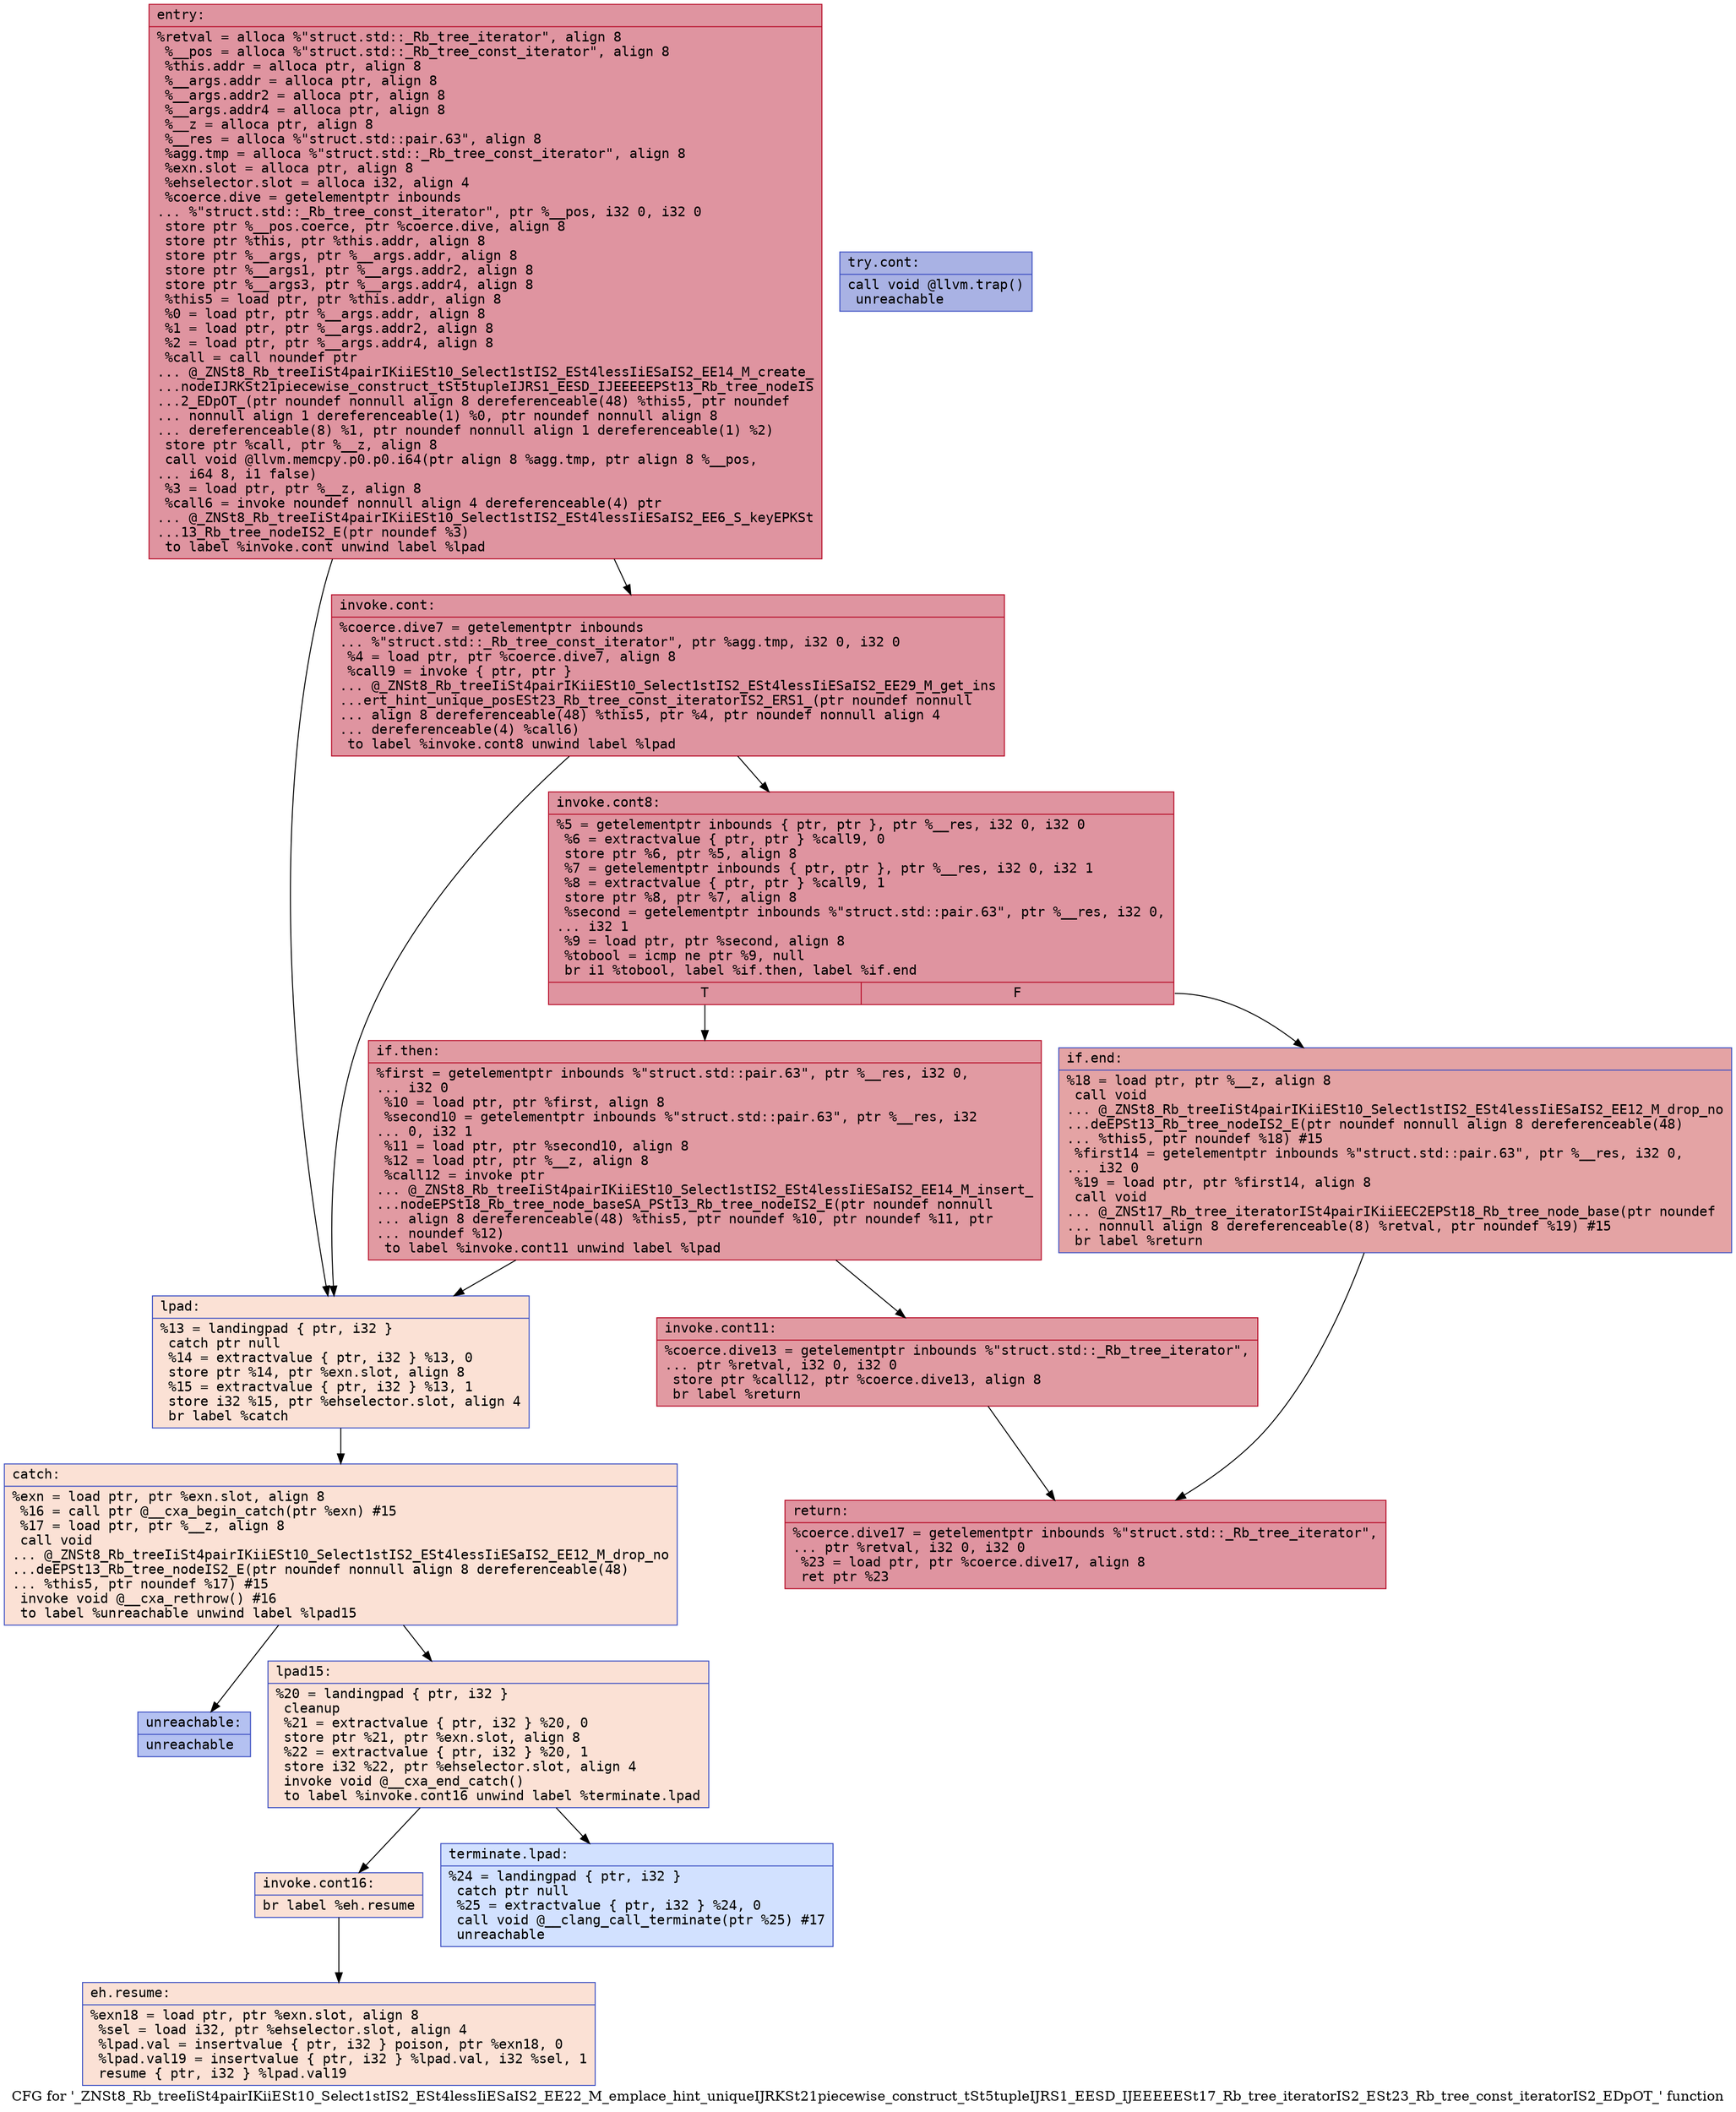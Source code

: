 digraph "CFG for '_ZNSt8_Rb_treeIiSt4pairIKiiESt10_Select1stIS2_ESt4lessIiESaIS2_EE22_M_emplace_hint_uniqueIJRKSt21piecewise_construct_tSt5tupleIJRS1_EESD_IJEEEEESt17_Rb_tree_iteratorIS2_ESt23_Rb_tree_const_iteratorIS2_EDpOT_' function" {
	label="CFG for '_ZNSt8_Rb_treeIiSt4pairIKiiESt10_Select1stIS2_ESt4lessIiESaIS2_EE22_M_emplace_hint_uniqueIJRKSt21piecewise_construct_tSt5tupleIJRS1_EESD_IJEEEEESt17_Rb_tree_iteratorIS2_ESt23_Rb_tree_const_iteratorIS2_EDpOT_' function";

	Node0x55ba30552c20 [shape=record,color="#b70d28ff", style=filled, fillcolor="#b70d2870" fontname="Courier",label="{entry:\l|  %retval = alloca %\"struct.std::_Rb_tree_iterator\", align 8\l  %__pos = alloca %\"struct.std::_Rb_tree_const_iterator\", align 8\l  %this.addr = alloca ptr, align 8\l  %__args.addr = alloca ptr, align 8\l  %__args.addr2 = alloca ptr, align 8\l  %__args.addr4 = alloca ptr, align 8\l  %__z = alloca ptr, align 8\l  %__res = alloca %\"struct.std::pair.63\", align 8\l  %agg.tmp = alloca %\"struct.std::_Rb_tree_const_iterator\", align 8\l  %exn.slot = alloca ptr, align 8\l  %ehselector.slot = alloca i32, align 4\l  %coerce.dive = getelementptr inbounds\l... %\"struct.std::_Rb_tree_const_iterator\", ptr %__pos, i32 0, i32 0\l  store ptr %__pos.coerce, ptr %coerce.dive, align 8\l  store ptr %this, ptr %this.addr, align 8\l  store ptr %__args, ptr %__args.addr, align 8\l  store ptr %__args1, ptr %__args.addr2, align 8\l  store ptr %__args3, ptr %__args.addr4, align 8\l  %this5 = load ptr, ptr %this.addr, align 8\l  %0 = load ptr, ptr %__args.addr, align 8\l  %1 = load ptr, ptr %__args.addr2, align 8\l  %2 = load ptr, ptr %__args.addr4, align 8\l  %call = call noundef ptr\l... @_ZNSt8_Rb_treeIiSt4pairIKiiESt10_Select1stIS2_ESt4lessIiESaIS2_EE14_M_create_\l...nodeIJRKSt21piecewise_construct_tSt5tupleIJRS1_EESD_IJEEEEEPSt13_Rb_tree_nodeIS\l...2_EDpOT_(ptr noundef nonnull align 8 dereferenceable(48) %this5, ptr noundef\l... nonnull align 1 dereferenceable(1) %0, ptr noundef nonnull align 8\l... dereferenceable(8) %1, ptr noundef nonnull align 1 dereferenceable(1) %2)\l  store ptr %call, ptr %__z, align 8\l  call void @llvm.memcpy.p0.p0.i64(ptr align 8 %agg.tmp, ptr align 8 %__pos,\l... i64 8, i1 false)\l  %3 = load ptr, ptr %__z, align 8\l  %call6 = invoke noundef nonnull align 4 dereferenceable(4) ptr\l... @_ZNSt8_Rb_treeIiSt4pairIKiiESt10_Select1stIS2_ESt4lessIiESaIS2_EE6_S_keyEPKSt\l...13_Rb_tree_nodeIS2_E(ptr noundef %3)\l          to label %invoke.cont unwind label %lpad\l}"];
	Node0x55ba30552c20 -> Node0x55ba30554620[tooltip="entry -> invoke.cont\nProbability 100.00%" ];
	Node0x55ba30552c20 -> Node0x55ba30554670[tooltip="entry -> lpad\nProbability 0.00%" ];
	Node0x55ba30554620 [shape=record,color="#b70d28ff", style=filled, fillcolor="#b70d2870" fontname="Courier",label="{invoke.cont:\l|  %coerce.dive7 = getelementptr inbounds\l... %\"struct.std::_Rb_tree_const_iterator\", ptr %agg.tmp, i32 0, i32 0\l  %4 = load ptr, ptr %coerce.dive7, align 8\l  %call9 = invoke \{ ptr, ptr \}\l... @_ZNSt8_Rb_treeIiSt4pairIKiiESt10_Select1stIS2_ESt4lessIiESaIS2_EE29_M_get_ins\l...ert_hint_unique_posESt23_Rb_tree_const_iteratorIS2_ERS1_(ptr noundef nonnull\l... align 8 dereferenceable(48) %this5, ptr %4, ptr noundef nonnull align 4\l... dereferenceable(4) %call6)\l          to label %invoke.cont8 unwind label %lpad\l}"];
	Node0x55ba30554620 -> Node0x55ba30554950[tooltip="invoke.cont -> invoke.cont8\nProbability 100.00%" ];
	Node0x55ba30554620 -> Node0x55ba30554670[tooltip="invoke.cont -> lpad\nProbability 0.00%" ];
	Node0x55ba30554950 [shape=record,color="#b70d28ff", style=filled, fillcolor="#b70d2870" fontname="Courier",label="{invoke.cont8:\l|  %5 = getelementptr inbounds \{ ptr, ptr \}, ptr %__res, i32 0, i32 0\l  %6 = extractvalue \{ ptr, ptr \} %call9, 0\l  store ptr %6, ptr %5, align 8\l  %7 = getelementptr inbounds \{ ptr, ptr \}, ptr %__res, i32 0, i32 1\l  %8 = extractvalue \{ ptr, ptr \} %call9, 1\l  store ptr %8, ptr %7, align 8\l  %second = getelementptr inbounds %\"struct.std::pair.63\", ptr %__res, i32 0,\l... i32 1\l  %9 = load ptr, ptr %second, align 8\l  %tobool = icmp ne ptr %9, null\l  br i1 %tobool, label %if.then, label %if.end\l|{<s0>T|<s1>F}}"];
	Node0x55ba30554950:s0 -> Node0x55ba305553e0[tooltip="invoke.cont8 -> if.then\nProbability 62.50%" ];
	Node0x55ba30554950:s1 -> Node0x55ba30555450[tooltip="invoke.cont8 -> if.end\nProbability 37.50%" ];
	Node0x55ba305553e0 [shape=record,color="#b70d28ff", style=filled, fillcolor="#bb1b2c70" fontname="Courier",label="{if.then:\l|  %first = getelementptr inbounds %\"struct.std::pair.63\", ptr %__res, i32 0,\l... i32 0\l  %10 = load ptr, ptr %first, align 8\l  %second10 = getelementptr inbounds %\"struct.std::pair.63\", ptr %__res, i32\l... 0, i32 1\l  %11 = load ptr, ptr %second10, align 8\l  %12 = load ptr, ptr %__z, align 8\l  %call12 = invoke ptr\l... @_ZNSt8_Rb_treeIiSt4pairIKiiESt10_Select1stIS2_ESt4lessIiESaIS2_EE14_M_insert_\l...nodeEPSt18_Rb_tree_node_baseSA_PSt13_Rb_tree_nodeIS2_E(ptr noundef nonnull\l... align 8 dereferenceable(48) %this5, ptr noundef %10, ptr noundef %11, ptr\l... noundef %12)\l          to label %invoke.cont11 unwind label %lpad\l}"];
	Node0x55ba305553e0 -> Node0x55ba305558d0[tooltip="if.then -> invoke.cont11\nProbability 100.00%" ];
	Node0x55ba305553e0 -> Node0x55ba30554670[tooltip="if.then -> lpad\nProbability 0.00%" ];
	Node0x55ba305558d0 [shape=record,color="#b70d28ff", style=filled, fillcolor="#bb1b2c70" fontname="Courier",label="{invoke.cont11:\l|  %coerce.dive13 = getelementptr inbounds %\"struct.std::_Rb_tree_iterator\",\l... ptr %retval, i32 0, i32 0\l  store ptr %call12, ptr %coerce.dive13, align 8\l  br label %return\l}"];
	Node0x55ba305558d0 -> Node0x55ba30555e20[tooltip="invoke.cont11 -> return\nProbability 100.00%" ];
	Node0x55ba30554670 [shape=record,color="#3d50c3ff", style=filled, fillcolor="#f7bca170" fontname="Courier",label="{lpad:\l|  %13 = landingpad \{ ptr, i32 \}\l          catch ptr null\l  %14 = extractvalue \{ ptr, i32 \} %13, 0\l  store ptr %14, ptr %exn.slot, align 8\l  %15 = extractvalue \{ ptr, i32 \} %13, 1\l  store i32 %15, ptr %ehselector.slot, align 4\l  br label %catch\l}"];
	Node0x55ba30554670 -> Node0x55ba305560e0[tooltip="lpad -> catch\nProbability 100.00%" ];
	Node0x55ba305560e0 [shape=record,color="#3d50c3ff", style=filled, fillcolor="#f7bca170" fontname="Courier",label="{catch:\l|  %exn = load ptr, ptr %exn.slot, align 8\l  %16 = call ptr @__cxa_begin_catch(ptr %exn) #15\l  %17 = load ptr, ptr %__z, align 8\l  call void\l... @_ZNSt8_Rb_treeIiSt4pairIKiiESt10_Select1stIS2_ESt4lessIiESaIS2_EE12_M_drop_no\l...deEPSt13_Rb_tree_nodeIS2_E(ptr noundef nonnull align 8 dereferenceable(48)\l... %this5, ptr noundef %17) #15\l  invoke void @__cxa_rethrow() #16\l          to label %unreachable unwind label %lpad15\l}"];
	Node0x55ba305560e0 -> Node0x55ba30556650[tooltip="catch -> unreachable\nProbability 0.00%" ];
	Node0x55ba305560e0 -> Node0x55ba305566a0[tooltip="catch -> lpad15\nProbability 100.00%" ];
	Node0x55ba30555450 [shape=record,color="#3d50c3ff", style=filled, fillcolor="#c32e3170" fontname="Courier",label="{if.end:\l|  %18 = load ptr, ptr %__z, align 8\l  call void\l... @_ZNSt8_Rb_treeIiSt4pairIKiiESt10_Select1stIS2_ESt4lessIiESaIS2_EE12_M_drop_no\l...deEPSt13_Rb_tree_nodeIS2_E(ptr noundef nonnull align 8 dereferenceable(48)\l... %this5, ptr noundef %18) #15\l  %first14 = getelementptr inbounds %\"struct.std::pair.63\", ptr %__res, i32 0,\l... i32 0\l  %19 = load ptr, ptr %first14, align 8\l  call void\l... @_ZNSt17_Rb_tree_iteratorISt4pairIKiiEEC2EPSt18_Rb_tree_node_base(ptr noundef\l... nonnull align 8 dereferenceable(8) %retval, ptr noundef %19) #15\l  br label %return\l}"];
	Node0x55ba30555450 -> Node0x55ba30555e20[tooltip="if.end -> return\nProbability 100.00%" ];
	Node0x55ba305566a0 [shape=record,color="#3d50c3ff", style=filled, fillcolor="#f7bca170" fontname="Courier",label="{lpad15:\l|  %20 = landingpad \{ ptr, i32 \}\l          cleanup\l  %21 = extractvalue \{ ptr, i32 \} %20, 0\l  store ptr %21, ptr %exn.slot, align 8\l  %22 = extractvalue \{ ptr, i32 \} %20, 1\l  store i32 %22, ptr %ehselector.slot, align 4\l  invoke void @__cxa_end_catch()\l          to label %invoke.cont16 unwind label %terminate.lpad\l}"];
	Node0x55ba305566a0 -> Node0x55ba30556b10[tooltip="lpad15 -> invoke.cont16\nProbability 100.00%" ];
	Node0x55ba305566a0 -> Node0x55ba30556f10[tooltip="lpad15 -> terminate.lpad\nProbability 0.00%" ];
	Node0x55ba30556b10 [shape=record,color="#3d50c3ff", style=filled, fillcolor="#f7bca170" fontname="Courier",label="{invoke.cont16:\l|  br label %eh.resume\l}"];
	Node0x55ba30556b10 -> Node0x55ba30557130[tooltip="invoke.cont16 -> eh.resume\nProbability 100.00%" ];
	Node0x55ba305571f0 [shape=record,color="#3d50c3ff", style=filled, fillcolor="#3d50c370" fontname="Courier",label="{try.cont:\l|  call void @llvm.trap()\l  unreachable\l}"];
	Node0x55ba30555e20 [shape=record,color="#b70d28ff", style=filled, fillcolor="#b70d2870" fontname="Courier",label="{return:\l|  %coerce.dive17 = getelementptr inbounds %\"struct.std::_Rb_tree_iterator\",\l... ptr %retval, i32 0, i32 0\l  %23 = load ptr, ptr %coerce.dive17, align 8\l  ret ptr %23\l}"];
	Node0x55ba30557130 [shape=record,color="#3d50c3ff", style=filled, fillcolor="#f7bca170" fontname="Courier",label="{eh.resume:\l|  %exn18 = load ptr, ptr %exn.slot, align 8\l  %sel = load i32, ptr %ehselector.slot, align 4\l  %lpad.val = insertvalue \{ ptr, i32 \} poison, ptr %exn18, 0\l  %lpad.val19 = insertvalue \{ ptr, i32 \} %lpad.val, i32 %sel, 1\l  resume \{ ptr, i32 \} %lpad.val19\l}"];
	Node0x55ba30556f10 [shape=record,color="#3d50c3ff", style=filled, fillcolor="#9abbff70" fontname="Courier",label="{terminate.lpad:\l|  %24 = landingpad \{ ptr, i32 \}\l          catch ptr null\l  %25 = extractvalue \{ ptr, i32 \} %24, 0\l  call void @__clang_call_terminate(ptr %25) #17\l  unreachable\l}"];
	Node0x55ba30556650 [shape=record,color="#3d50c3ff", style=filled, fillcolor="#5572df70" fontname="Courier",label="{unreachable:\l|  unreachable\l}"];
}
